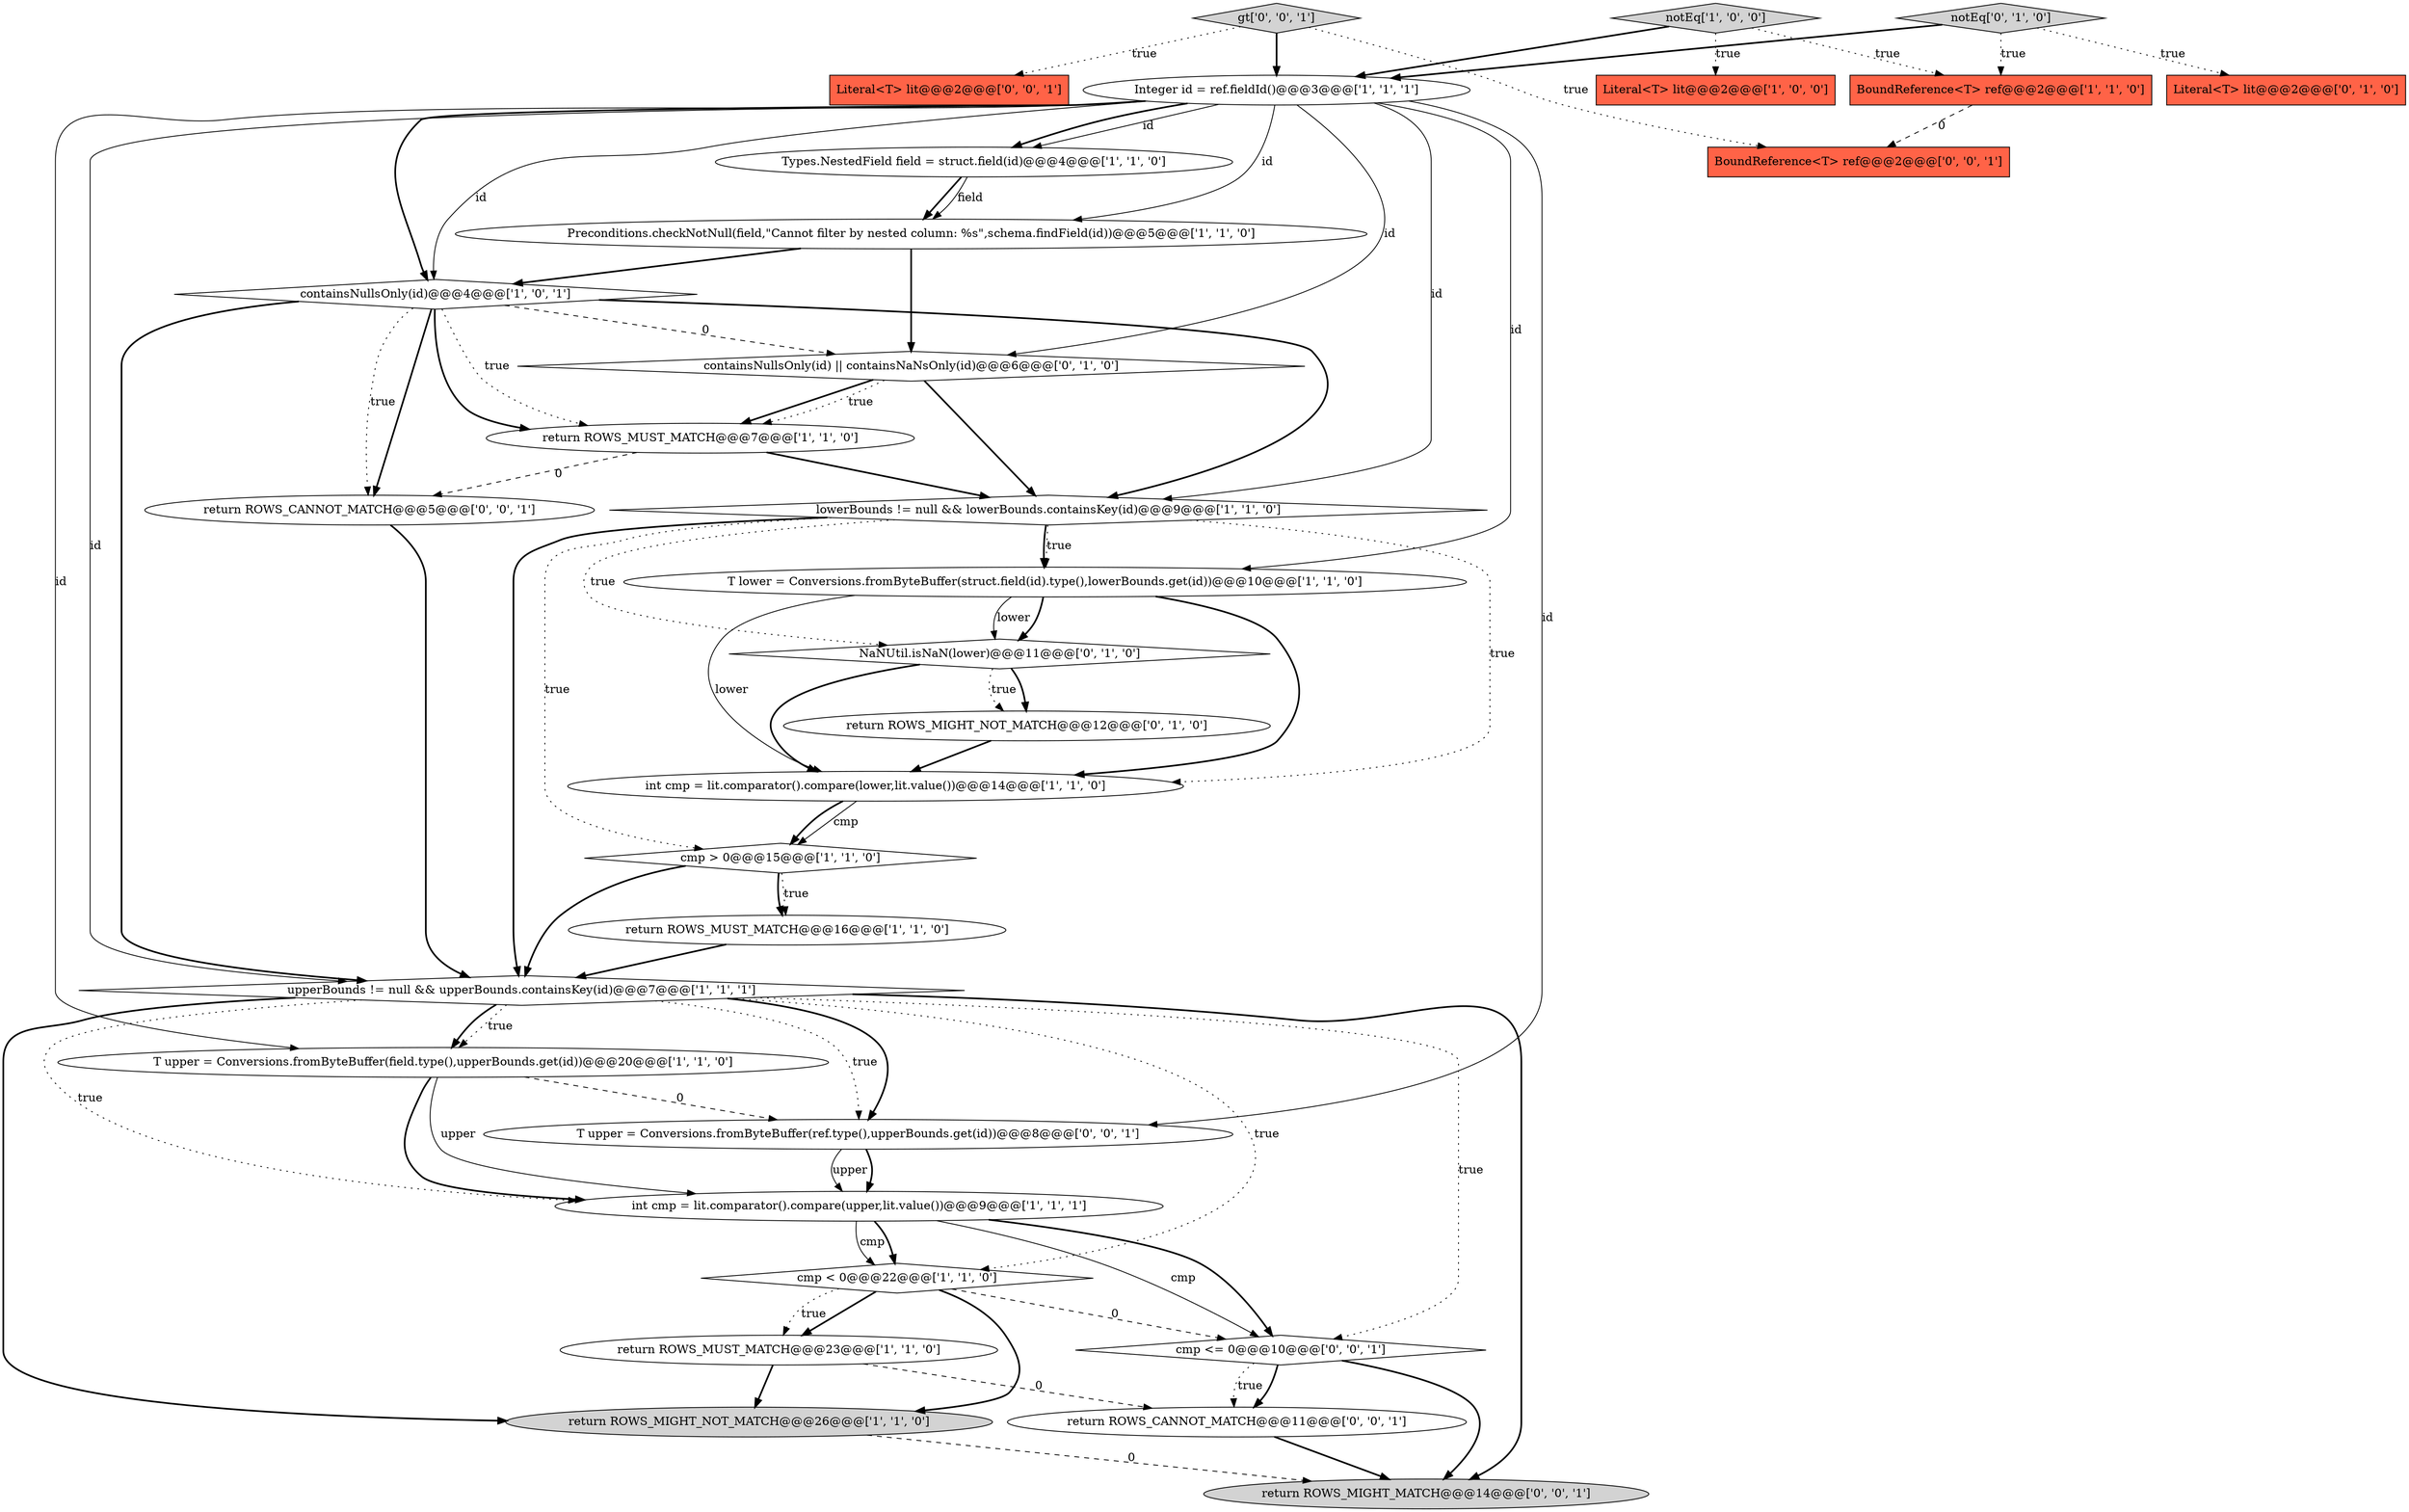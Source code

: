 digraph {
11 [style = filled, label = "T lower = Conversions.fromByteBuffer(struct.field(id).type(),lowerBounds.get(id))@@@10@@@['1', '1', '0']", fillcolor = white, shape = ellipse image = "AAA0AAABBB1BBB"];
10 [style = filled, label = "T upper = Conversions.fromByteBuffer(field.type(),upperBounds.get(id))@@@20@@@['1', '1', '0']", fillcolor = white, shape = ellipse image = "AAA0AAABBB1BBB"];
5 [style = filled, label = "Types.NestedField field = struct.field(id)@@@4@@@['1', '1', '0']", fillcolor = white, shape = ellipse image = "AAA0AAABBB1BBB"];
17 [style = filled, label = "int cmp = lit.comparator().compare(lower,lit.value())@@@14@@@['1', '1', '0']", fillcolor = white, shape = ellipse image = "AAA0AAABBB1BBB"];
16 [style = filled, label = "notEq['1', '0', '0']", fillcolor = lightgray, shape = diamond image = "AAA0AAABBB1BBB"];
23 [style = filled, label = "return ROWS_MIGHT_NOT_MATCH@@@12@@@['0', '1', '0']", fillcolor = white, shape = ellipse image = "AAA1AAABBB2BBB"];
26 [style = filled, label = "Literal<T> lit@@@2@@@['0', '0', '1']", fillcolor = tomato, shape = box image = "AAA0AAABBB3BBB"];
27 [style = filled, label = "return ROWS_CANNOT_MATCH@@@5@@@['0', '0', '1']", fillcolor = white, shape = ellipse image = "AAA0AAABBB3BBB"];
28 [style = filled, label = "return ROWS_CANNOT_MATCH@@@11@@@['0', '0', '1']", fillcolor = white, shape = ellipse image = "AAA0AAABBB3BBB"];
13 [style = filled, label = "return ROWS_MUST_MATCH@@@16@@@['1', '1', '0']", fillcolor = white, shape = ellipse image = "AAA0AAABBB1BBB"];
8 [style = filled, label = "return ROWS_MUST_MATCH@@@7@@@['1', '1', '0']", fillcolor = white, shape = ellipse image = "AAA0AAABBB1BBB"];
24 [style = filled, label = "gt['0', '0', '1']", fillcolor = lightgray, shape = diamond image = "AAA0AAABBB3BBB"];
19 [style = filled, label = "NaNUtil.isNaN(lower)@@@11@@@['0', '1', '0']", fillcolor = white, shape = diamond image = "AAA1AAABBB2BBB"];
2 [style = filled, label = "int cmp = lit.comparator().compare(upper,lit.value())@@@9@@@['1', '1', '1']", fillcolor = white, shape = ellipse image = "AAA0AAABBB1BBB"];
14 [style = filled, label = "BoundReference<T> ref@@@2@@@['1', '1', '0']", fillcolor = tomato, shape = box image = "AAA0AAABBB1BBB"];
31 [style = filled, label = "return ROWS_MIGHT_MATCH@@@14@@@['0', '0', '1']", fillcolor = lightgray, shape = ellipse image = "AAA0AAABBB3BBB"];
22 [style = filled, label = "containsNullsOnly(id) || containsNaNsOnly(id)@@@6@@@['0', '1', '0']", fillcolor = white, shape = diamond image = "AAA1AAABBB2BBB"];
4 [style = filled, label = "Literal<T> lit@@@2@@@['1', '0', '0']", fillcolor = tomato, shape = box image = "AAA0AAABBB1BBB"];
12 [style = filled, label = "cmp < 0@@@22@@@['1', '1', '0']", fillcolor = white, shape = diamond image = "AAA0AAABBB1BBB"];
1 [style = filled, label = "Preconditions.checkNotNull(field,\"Cannot filter by nested column: %s\",schema.findField(id))@@@5@@@['1', '1', '0']", fillcolor = white, shape = ellipse image = "AAA0AAABBB1BBB"];
9 [style = filled, label = "return ROWS_MIGHT_NOT_MATCH@@@26@@@['1', '1', '0']", fillcolor = lightgray, shape = ellipse image = "AAA0AAABBB1BBB"];
20 [style = filled, label = "Literal<T> lit@@@2@@@['0', '1', '0']", fillcolor = tomato, shape = box image = "AAA0AAABBB2BBB"];
0 [style = filled, label = "Integer id = ref.fieldId()@@@3@@@['1', '1', '1']", fillcolor = white, shape = ellipse image = "AAA0AAABBB1BBB"];
3 [style = filled, label = "return ROWS_MUST_MATCH@@@23@@@['1', '1', '0']", fillcolor = white, shape = ellipse image = "AAA0AAABBB1BBB"];
25 [style = filled, label = "T upper = Conversions.fromByteBuffer(ref.type(),upperBounds.get(id))@@@8@@@['0', '0', '1']", fillcolor = white, shape = ellipse image = "AAA0AAABBB3BBB"];
6 [style = filled, label = "upperBounds != null && upperBounds.containsKey(id)@@@7@@@['1', '1', '1']", fillcolor = white, shape = diamond image = "AAA0AAABBB1BBB"];
7 [style = filled, label = "lowerBounds != null && lowerBounds.containsKey(id)@@@9@@@['1', '1', '0']", fillcolor = white, shape = diamond image = "AAA0AAABBB1BBB"];
18 [style = filled, label = "cmp > 0@@@15@@@['1', '1', '0']", fillcolor = white, shape = diamond image = "AAA0AAABBB1BBB"];
21 [style = filled, label = "notEq['0', '1', '0']", fillcolor = lightgray, shape = diamond image = "AAA0AAABBB2BBB"];
15 [style = filled, label = "containsNullsOnly(id)@@@4@@@['1', '0', '1']", fillcolor = white, shape = diamond image = "AAA0AAABBB1BBB"];
30 [style = filled, label = "cmp <= 0@@@10@@@['0', '0', '1']", fillcolor = white, shape = diamond image = "AAA0AAABBB3BBB"];
29 [style = filled, label = "BoundReference<T> ref@@@2@@@['0', '0', '1']", fillcolor = tomato, shape = box image = "AAA0AAABBB3BBB"];
0->7 [style = solid, label="id"];
7->18 [style = dotted, label="true"];
5->1 [style = bold, label=""];
9->31 [style = dashed, label="0"];
13->6 [style = bold, label=""];
7->6 [style = bold, label=""];
18->13 [style = bold, label=""];
16->0 [style = bold, label=""];
5->1 [style = solid, label="field"];
7->11 [style = bold, label=""];
19->23 [style = bold, label=""];
15->6 [style = bold, label=""];
18->13 [style = dotted, label="true"];
19->23 [style = dotted, label="true"];
0->6 [style = solid, label="id"];
0->15 [style = bold, label=""];
6->10 [style = dotted, label="true"];
3->9 [style = bold, label=""];
6->25 [style = dotted, label="true"];
6->25 [style = bold, label=""];
24->29 [style = dotted, label="true"];
21->14 [style = dotted, label="true"];
1->22 [style = bold, label=""];
15->8 [style = bold, label=""];
0->5 [style = solid, label="id"];
12->30 [style = dashed, label="0"];
0->10 [style = solid, label="id"];
16->14 [style = dotted, label="true"];
24->0 [style = bold, label=""];
11->17 [style = bold, label=""];
15->7 [style = bold, label=""];
21->20 [style = dotted, label="true"];
2->30 [style = solid, label="cmp"];
30->31 [style = bold, label=""];
12->9 [style = bold, label=""];
1->15 [style = bold, label=""];
30->28 [style = bold, label=""];
17->18 [style = solid, label="cmp"];
6->12 [style = dotted, label="true"];
2->12 [style = solid, label="cmp"];
18->6 [style = bold, label=""];
0->15 [style = solid, label="id"];
30->28 [style = dotted, label="true"];
15->27 [style = dotted, label="true"];
6->30 [style = dotted, label="true"];
0->1 [style = solid, label="id"];
8->27 [style = dashed, label="0"];
7->11 [style = dotted, label="true"];
6->31 [style = bold, label=""];
3->28 [style = dashed, label="0"];
12->3 [style = bold, label=""];
11->19 [style = bold, label=""];
19->17 [style = bold, label=""];
8->7 [style = bold, label=""];
27->6 [style = bold, label=""];
21->0 [style = bold, label=""];
23->17 [style = bold, label=""];
11->17 [style = solid, label="lower"];
28->31 [style = bold, label=""];
16->4 [style = dotted, label="true"];
7->19 [style = dotted, label="true"];
15->22 [style = dashed, label="0"];
22->8 [style = bold, label=""];
10->2 [style = bold, label=""];
7->17 [style = dotted, label="true"];
24->26 [style = dotted, label="true"];
25->2 [style = bold, label=""];
10->25 [style = dashed, label="0"];
14->29 [style = dashed, label="0"];
22->8 [style = dotted, label="true"];
25->2 [style = solid, label="upper"];
0->25 [style = solid, label="id"];
6->10 [style = bold, label=""];
6->9 [style = bold, label=""];
15->27 [style = bold, label=""];
15->8 [style = dotted, label="true"];
0->11 [style = solid, label="id"];
22->7 [style = bold, label=""];
10->2 [style = solid, label="upper"];
0->22 [style = solid, label="id"];
2->30 [style = bold, label=""];
11->19 [style = solid, label="lower"];
6->2 [style = dotted, label="true"];
0->5 [style = bold, label=""];
2->12 [style = bold, label=""];
12->3 [style = dotted, label="true"];
17->18 [style = bold, label=""];
}
